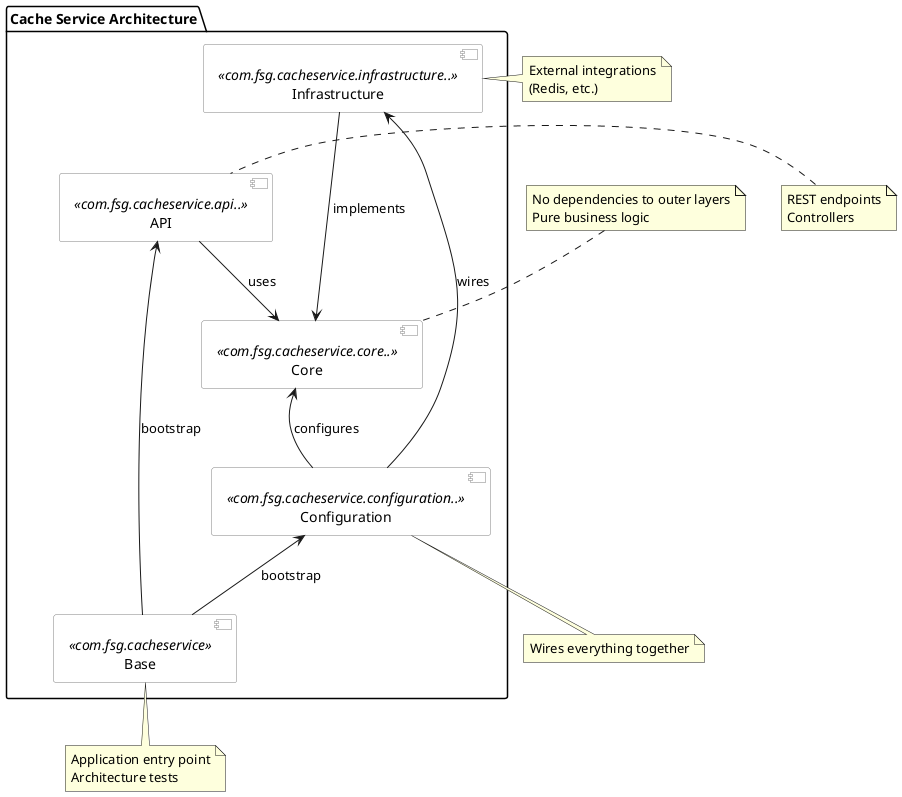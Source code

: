 @startuml
!define BOUNDARY_COLOR #grey
skinparam componentStyle uml2
skinparam component {
  BorderColor BOUNDARY_COLOR
  BackgroundColor #white
}

package "Cache Service Architecture" {
  [Base] <<com.fsg.cacheservice>> as base
  [API] <<com.fsg.cacheservice.api..>> as api
  [Core] <<com.fsg.cacheservice.core..>> as core
  [Infrastructure] <<com.fsg.cacheservice.infrastructure..>> as infrastructure
  [Configuration] <<com.fsg.cacheservice.configuration..>> as configuration
}

' Allowed dependencies
api --> core : uses
infrastructure --> core : implements
configuration --> core : configures
configuration --> infrastructure : wires
base --> configuration : bootstrap
base --> api : bootstrap

' Forbidden dependencies (documented)
core -[hidden]-> api
core -[hidden]-> infrastructure
core -[hidden]-> configuration
core -[hidden]-> base
api -[hidden]-> infrastructure
api -[hidden]-> base
infrastructure -[hidden]-> api
infrastructure -[hidden]-> base
configuration -[hidden]-> api
configuration -[hidden]-> base

note top of core : No dependencies to outer layers\nPure business logic
note bottom of base : Application entry point\nArchitecture tests
note right of infrastructure : External integrations\n(Redis, etc.)
note left of api : REST endpoints\nControllers
note bottom of configuration : Wires everything together

@enduml
